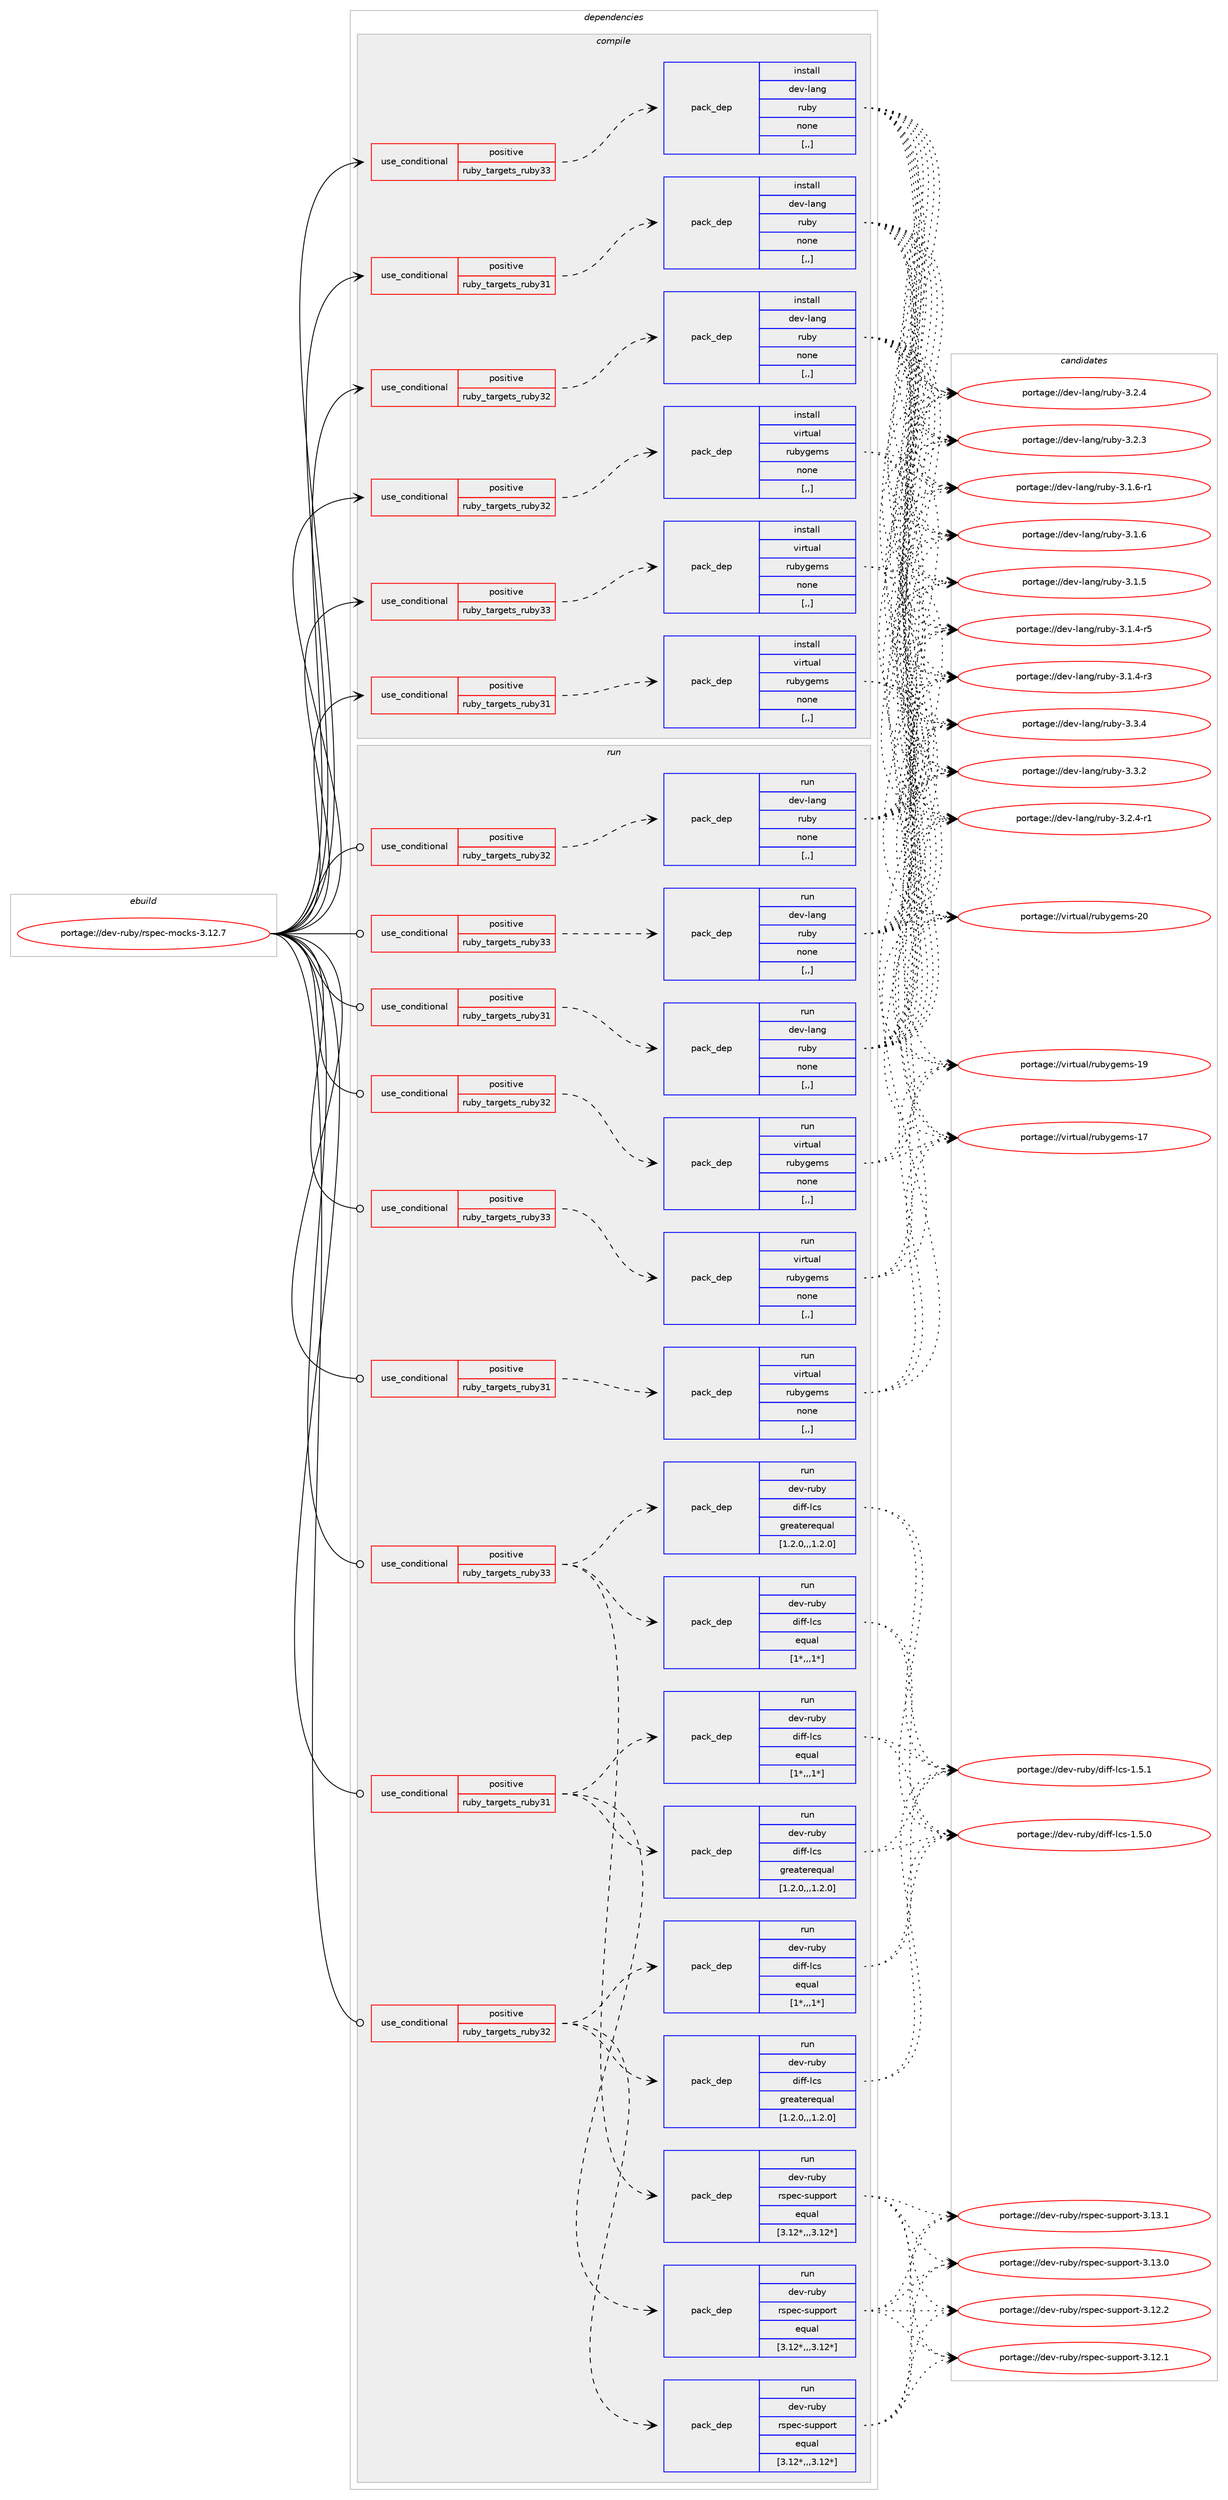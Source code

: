digraph prolog {

# *************
# Graph options
# *************

newrank=true;
concentrate=true;
compound=true;
graph [rankdir=LR,fontname=Helvetica,fontsize=10,ranksep=1.5];#, ranksep=2.5, nodesep=0.2];
edge  [arrowhead=vee];
node  [fontname=Helvetica,fontsize=10];

# **********
# The ebuild
# **********

subgraph cluster_leftcol {
color=gray;
rank=same;
label=<<i>ebuild</i>>;
id [label="portage://dev-ruby/rspec-mocks-3.12.7", color=red, width=4, href="../dev-ruby/rspec-mocks-3.12.7.svg"];
}

# ****************
# The dependencies
# ****************

subgraph cluster_midcol {
color=gray;
label=<<i>dependencies</i>>;
subgraph cluster_compile {
fillcolor="#eeeeee";
style=filled;
label=<<i>compile</i>>;
subgraph cond54796 {
dependency199103 [label=<<TABLE BORDER="0" CELLBORDER="1" CELLSPACING="0" CELLPADDING="4"><TR><TD ROWSPAN="3" CELLPADDING="10">use_conditional</TD></TR><TR><TD>positive</TD></TR><TR><TD>ruby_targets_ruby31</TD></TR></TABLE>>, shape=none, color=red];
subgraph pack142951 {
dependency199104 [label=<<TABLE BORDER="0" CELLBORDER="1" CELLSPACING="0" CELLPADDING="4" WIDTH="220"><TR><TD ROWSPAN="6" CELLPADDING="30">pack_dep</TD></TR><TR><TD WIDTH="110">install</TD></TR><TR><TD>dev-lang</TD></TR><TR><TD>ruby</TD></TR><TR><TD>none</TD></TR><TR><TD>[,,]</TD></TR></TABLE>>, shape=none, color=blue];
}
dependency199103:e -> dependency199104:w [weight=20,style="dashed",arrowhead="vee"];
}
id:e -> dependency199103:w [weight=20,style="solid",arrowhead="vee"];
subgraph cond54797 {
dependency199105 [label=<<TABLE BORDER="0" CELLBORDER="1" CELLSPACING="0" CELLPADDING="4"><TR><TD ROWSPAN="3" CELLPADDING="10">use_conditional</TD></TR><TR><TD>positive</TD></TR><TR><TD>ruby_targets_ruby31</TD></TR></TABLE>>, shape=none, color=red];
subgraph pack142952 {
dependency199106 [label=<<TABLE BORDER="0" CELLBORDER="1" CELLSPACING="0" CELLPADDING="4" WIDTH="220"><TR><TD ROWSPAN="6" CELLPADDING="30">pack_dep</TD></TR><TR><TD WIDTH="110">install</TD></TR><TR><TD>virtual</TD></TR><TR><TD>rubygems</TD></TR><TR><TD>none</TD></TR><TR><TD>[,,]</TD></TR></TABLE>>, shape=none, color=blue];
}
dependency199105:e -> dependency199106:w [weight=20,style="dashed",arrowhead="vee"];
}
id:e -> dependency199105:w [weight=20,style="solid",arrowhead="vee"];
subgraph cond54798 {
dependency199107 [label=<<TABLE BORDER="0" CELLBORDER="1" CELLSPACING="0" CELLPADDING="4"><TR><TD ROWSPAN="3" CELLPADDING="10">use_conditional</TD></TR><TR><TD>positive</TD></TR><TR><TD>ruby_targets_ruby32</TD></TR></TABLE>>, shape=none, color=red];
subgraph pack142953 {
dependency199108 [label=<<TABLE BORDER="0" CELLBORDER="1" CELLSPACING="0" CELLPADDING="4" WIDTH="220"><TR><TD ROWSPAN="6" CELLPADDING="30">pack_dep</TD></TR><TR><TD WIDTH="110">install</TD></TR><TR><TD>dev-lang</TD></TR><TR><TD>ruby</TD></TR><TR><TD>none</TD></TR><TR><TD>[,,]</TD></TR></TABLE>>, shape=none, color=blue];
}
dependency199107:e -> dependency199108:w [weight=20,style="dashed",arrowhead="vee"];
}
id:e -> dependency199107:w [weight=20,style="solid",arrowhead="vee"];
subgraph cond54799 {
dependency199109 [label=<<TABLE BORDER="0" CELLBORDER="1" CELLSPACING="0" CELLPADDING="4"><TR><TD ROWSPAN="3" CELLPADDING="10">use_conditional</TD></TR><TR><TD>positive</TD></TR><TR><TD>ruby_targets_ruby32</TD></TR></TABLE>>, shape=none, color=red];
subgraph pack142954 {
dependency199110 [label=<<TABLE BORDER="0" CELLBORDER="1" CELLSPACING="0" CELLPADDING="4" WIDTH="220"><TR><TD ROWSPAN="6" CELLPADDING="30">pack_dep</TD></TR><TR><TD WIDTH="110">install</TD></TR><TR><TD>virtual</TD></TR><TR><TD>rubygems</TD></TR><TR><TD>none</TD></TR><TR><TD>[,,]</TD></TR></TABLE>>, shape=none, color=blue];
}
dependency199109:e -> dependency199110:w [weight=20,style="dashed",arrowhead="vee"];
}
id:e -> dependency199109:w [weight=20,style="solid",arrowhead="vee"];
subgraph cond54800 {
dependency199111 [label=<<TABLE BORDER="0" CELLBORDER="1" CELLSPACING="0" CELLPADDING="4"><TR><TD ROWSPAN="3" CELLPADDING="10">use_conditional</TD></TR><TR><TD>positive</TD></TR><TR><TD>ruby_targets_ruby33</TD></TR></TABLE>>, shape=none, color=red];
subgraph pack142955 {
dependency199112 [label=<<TABLE BORDER="0" CELLBORDER="1" CELLSPACING="0" CELLPADDING="4" WIDTH="220"><TR><TD ROWSPAN="6" CELLPADDING="30">pack_dep</TD></TR><TR><TD WIDTH="110">install</TD></TR><TR><TD>dev-lang</TD></TR><TR><TD>ruby</TD></TR><TR><TD>none</TD></TR><TR><TD>[,,]</TD></TR></TABLE>>, shape=none, color=blue];
}
dependency199111:e -> dependency199112:w [weight=20,style="dashed",arrowhead="vee"];
}
id:e -> dependency199111:w [weight=20,style="solid",arrowhead="vee"];
subgraph cond54801 {
dependency199113 [label=<<TABLE BORDER="0" CELLBORDER="1" CELLSPACING="0" CELLPADDING="4"><TR><TD ROWSPAN="3" CELLPADDING="10">use_conditional</TD></TR><TR><TD>positive</TD></TR><TR><TD>ruby_targets_ruby33</TD></TR></TABLE>>, shape=none, color=red];
subgraph pack142956 {
dependency199114 [label=<<TABLE BORDER="0" CELLBORDER="1" CELLSPACING="0" CELLPADDING="4" WIDTH="220"><TR><TD ROWSPAN="6" CELLPADDING="30">pack_dep</TD></TR><TR><TD WIDTH="110">install</TD></TR><TR><TD>virtual</TD></TR><TR><TD>rubygems</TD></TR><TR><TD>none</TD></TR><TR><TD>[,,]</TD></TR></TABLE>>, shape=none, color=blue];
}
dependency199113:e -> dependency199114:w [weight=20,style="dashed",arrowhead="vee"];
}
id:e -> dependency199113:w [weight=20,style="solid",arrowhead="vee"];
}
subgraph cluster_compileandrun {
fillcolor="#eeeeee";
style=filled;
label=<<i>compile and run</i>>;
}
subgraph cluster_run {
fillcolor="#eeeeee";
style=filled;
label=<<i>run</i>>;
subgraph cond54802 {
dependency199115 [label=<<TABLE BORDER="0" CELLBORDER="1" CELLSPACING="0" CELLPADDING="4"><TR><TD ROWSPAN="3" CELLPADDING="10">use_conditional</TD></TR><TR><TD>positive</TD></TR><TR><TD>ruby_targets_ruby31</TD></TR></TABLE>>, shape=none, color=red];
subgraph pack142957 {
dependency199116 [label=<<TABLE BORDER="0" CELLBORDER="1" CELLSPACING="0" CELLPADDING="4" WIDTH="220"><TR><TD ROWSPAN="6" CELLPADDING="30">pack_dep</TD></TR><TR><TD WIDTH="110">run</TD></TR><TR><TD>dev-lang</TD></TR><TR><TD>ruby</TD></TR><TR><TD>none</TD></TR><TR><TD>[,,]</TD></TR></TABLE>>, shape=none, color=blue];
}
dependency199115:e -> dependency199116:w [weight=20,style="dashed",arrowhead="vee"];
}
id:e -> dependency199115:w [weight=20,style="solid",arrowhead="odot"];
subgraph cond54803 {
dependency199117 [label=<<TABLE BORDER="0" CELLBORDER="1" CELLSPACING="0" CELLPADDING="4"><TR><TD ROWSPAN="3" CELLPADDING="10">use_conditional</TD></TR><TR><TD>positive</TD></TR><TR><TD>ruby_targets_ruby31</TD></TR></TABLE>>, shape=none, color=red];
subgraph pack142958 {
dependency199118 [label=<<TABLE BORDER="0" CELLBORDER="1" CELLSPACING="0" CELLPADDING="4" WIDTH="220"><TR><TD ROWSPAN="6" CELLPADDING="30">pack_dep</TD></TR><TR><TD WIDTH="110">run</TD></TR><TR><TD>dev-ruby</TD></TR><TR><TD>rspec-support</TD></TR><TR><TD>equal</TD></TR><TR><TD>[3.12*,,,3.12*]</TD></TR></TABLE>>, shape=none, color=blue];
}
dependency199117:e -> dependency199118:w [weight=20,style="dashed",arrowhead="vee"];
subgraph pack142959 {
dependency199119 [label=<<TABLE BORDER="0" CELLBORDER="1" CELLSPACING="0" CELLPADDING="4" WIDTH="220"><TR><TD ROWSPAN="6" CELLPADDING="30">pack_dep</TD></TR><TR><TD WIDTH="110">run</TD></TR><TR><TD>dev-ruby</TD></TR><TR><TD>diff-lcs</TD></TR><TR><TD>greaterequal</TD></TR><TR><TD>[1.2.0,,,1.2.0]</TD></TR></TABLE>>, shape=none, color=blue];
}
dependency199117:e -> dependency199119:w [weight=20,style="dashed",arrowhead="vee"];
subgraph pack142960 {
dependency199120 [label=<<TABLE BORDER="0" CELLBORDER="1" CELLSPACING="0" CELLPADDING="4" WIDTH="220"><TR><TD ROWSPAN="6" CELLPADDING="30">pack_dep</TD></TR><TR><TD WIDTH="110">run</TD></TR><TR><TD>dev-ruby</TD></TR><TR><TD>diff-lcs</TD></TR><TR><TD>equal</TD></TR><TR><TD>[1*,,,1*]</TD></TR></TABLE>>, shape=none, color=blue];
}
dependency199117:e -> dependency199120:w [weight=20,style="dashed",arrowhead="vee"];
}
id:e -> dependency199117:w [weight=20,style="solid",arrowhead="odot"];
subgraph cond54804 {
dependency199121 [label=<<TABLE BORDER="0" CELLBORDER="1" CELLSPACING="0" CELLPADDING="4"><TR><TD ROWSPAN="3" CELLPADDING="10">use_conditional</TD></TR><TR><TD>positive</TD></TR><TR><TD>ruby_targets_ruby31</TD></TR></TABLE>>, shape=none, color=red];
subgraph pack142961 {
dependency199122 [label=<<TABLE BORDER="0" CELLBORDER="1" CELLSPACING="0" CELLPADDING="4" WIDTH="220"><TR><TD ROWSPAN="6" CELLPADDING="30">pack_dep</TD></TR><TR><TD WIDTH="110">run</TD></TR><TR><TD>virtual</TD></TR><TR><TD>rubygems</TD></TR><TR><TD>none</TD></TR><TR><TD>[,,]</TD></TR></TABLE>>, shape=none, color=blue];
}
dependency199121:e -> dependency199122:w [weight=20,style="dashed",arrowhead="vee"];
}
id:e -> dependency199121:w [weight=20,style="solid",arrowhead="odot"];
subgraph cond54805 {
dependency199123 [label=<<TABLE BORDER="0" CELLBORDER="1" CELLSPACING="0" CELLPADDING="4"><TR><TD ROWSPAN="3" CELLPADDING="10">use_conditional</TD></TR><TR><TD>positive</TD></TR><TR><TD>ruby_targets_ruby32</TD></TR></TABLE>>, shape=none, color=red];
subgraph pack142962 {
dependency199124 [label=<<TABLE BORDER="0" CELLBORDER="1" CELLSPACING="0" CELLPADDING="4" WIDTH="220"><TR><TD ROWSPAN="6" CELLPADDING="30">pack_dep</TD></TR><TR><TD WIDTH="110">run</TD></TR><TR><TD>dev-lang</TD></TR><TR><TD>ruby</TD></TR><TR><TD>none</TD></TR><TR><TD>[,,]</TD></TR></TABLE>>, shape=none, color=blue];
}
dependency199123:e -> dependency199124:w [weight=20,style="dashed",arrowhead="vee"];
}
id:e -> dependency199123:w [weight=20,style="solid",arrowhead="odot"];
subgraph cond54806 {
dependency199125 [label=<<TABLE BORDER="0" CELLBORDER="1" CELLSPACING="0" CELLPADDING="4"><TR><TD ROWSPAN="3" CELLPADDING="10">use_conditional</TD></TR><TR><TD>positive</TD></TR><TR><TD>ruby_targets_ruby32</TD></TR></TABLE>>, shape=none, color=red];
subgraph pack142963 {
dependency199126 [label=<<TABLE BORDER="0" CELLBORDER="1" CELLSPACING="0" CELLPADDING="4" WIDTH="220"><TR><TD ROWSPAN="6" CELLPADDING="30">pack_dep</TD></TR><TR><TD WIDTH="110">run</TD></TR><TR><TD>dev-ruby</TD></TR><TR><TD>rspec-support</TD></TR><TR><TD>equal</TD></TR><TR><TD>[3.12*,,,3.12*]</TD></TR></TABLE>>, shape=none, color=blue];
}
dependency199125:e -> dependency199126:w [weight=20,style="dashed",arrowhead="vee"];
subgraph pack142964 {
dependency199127 [label=<<TABLE BORDER="0" CELLBORDER="1" CELLSPACING="0" CELLPADDING="4" WIDTH="220"><TR><TD ROWSPAN="6" CELLPADDING="30">pack_dep</TD></TR><TR><TD WIDTH="110">run</TD></TR><TR><TD>dev-ruby</TD></TR><TR><TD>diff-lcs</TD></TR><TR><TD>greaterequal</TD></TR><TR><TD>[1.2.0,,,1.2.0]</TD></TR></TABLE>>, shape=none, color=blue];
}
dependency199125:e -> dependency199127:w [weight=20,style="dashed",arrowhead="vee"];
subgraph pack142965 {
dependency199128 [label=<<TABLE BORDER="0" CELLBORDER="1" CELLSPACING="0" CELLPADDING="4" WIDTH="220"><TR><TD ROWSPAN="6" CELLPADDING="30">pack_dep</TD></TR><TR><TD WIDTH="110">run</TD></TR><TR><TD>dev-ruby</TD></TR><TR><TD>diff-lcs</TD></TR><TR><TD>equal</TD></TR><TR><TD>[1*,,,1*]</TD></TR></TABLE>>, shape=none, color=blue];
}
dependency199125:e -> dependency199128:w [weight=20,style="dashed",arrowhead="vee"];
}
id:e -> dependency199125:w [weight=20,style="solid",arrowhead="odot"];
subgraph cond54807 {
dependency199129 [label=<<TABLE BORDER="0" CELLBORDER="1" CELLSPACING="0" CELLPADDING="4"><TR><TD ROWSPAN="3" CELLPADDING="10">use_conditional</TD></TR><TR><TD>positive</TD></TR><TR><TD>ruby_targets_ruby32</TD></TR></TABLE>>, shape=none, color=red];
subgraph pack142966 {
dependency199130 [label=<<TABLE BORDER="0" CELLBORDER="1" CELLSPACING="0" CELLPADDING="4" WIDTH="220"><TR><TD ROWSPAN="6" CELLPADDING="30">pack_dep</TD></TR><TR><TD WIDTH="110">run</TD></TR><TR><TD>virtual</TD></TR><TR><TD>rubygems</TD></TR><TR><TD>none</TD></TR><TR><TD>[,,]</TD></TR></TABLE>>, shape=none, color=blue];
}
dependency199129:e -> dependency199130:w [weight=20,style="dashed",arrowhead="vee"];
}
id:e -> dependency199129:w [weight=20,style="solid",arrowhead="odot"];
subgraph cond54808 {
dependency199131 [label=<<TABLE BORDER="0" CELLBORDER="1" CELLSPACING="0" CELLPADDING="4"><TR><TD ROWSPAN="3" CELLPADDING="10">use_conditional</TD></TR><TR><TD>positive</TD></TR><TR><TD>ruby_targets_ruby33</TD></TR></TABLE>>, shape=none, color=red];
subgraph pack142967 {
dependency199132 [label=<<TABLE BORDER="0" CELLBORDER="1" CELLSPACING="0" CELLPADDING="4" WIDTH="220"><TR><TD ROWSPAN="6" CELLPADDING="30">pack_dep</TD></TR><TR><TD WIDTH="110">run</TD></TR><TR><TD>dev-lang</TD></TR><TR><TD>ruby</TD></TR><TR><TD>none</TD></TR><TR><TD>[,,]</TD></TR></TABLE>>, shape=none, color=blue];
}
dependency199131:e -> dependency199132:w [weight=20,style="dashed",arrowhead="vee"];
}
id:e -> dependency199131:w [weight=20,style="solid",arrowhead="odot"];
subgraph cond54809 {
dependency199133 [label=<<TABLE BORDER="0" CELLBORDER="1" CELLSPACING="0" CELLPADDING="4"><TR><TD ROWSPAN="3" CELLPADDING="10">use_conditional</TD></TR><TR><TD>positive</TD></TR><TR><TD>ruby_targets_ruby33</TD></TR></TABLE>>, shape=none, color=red];
subgraph pack142968 {
dependency199134 [label=<<TABLE BORDER="0" CELLBORDER="1" CELLSPACING="0" CELLPADDING="4" WIDTH="220"><TR><TD ROWSPAN="6" CELLPADDING="30">pack_dep</TD></TR><TR><TD WIDTH="110">run</TD></TR><TR><TD>dev-ruby</TD></TR><TR><TD>rspec-support</TD></TR><TR><TD>equal</TD></TR><TR><TD>[3.12*,,,3.12*]</TD></TR></TABLE>>, shape=none, color=blue];
}
dependency199133:e -> dependency199134:w [weight=20,style="dashed",arrowhead="vee"];
subgraph pack142969 {
dependency199135 [label=<<TABLE BORDER="0" CELLBORDER="1" CELLSPACING="0" CELLPADDING="4" WIDTH="220"><TR><TD ROWSPAN="6" CELLPADDING="30">pack_dep</TD></TR><TR><TD WIDTH="110">run</TD></TR><TR><TD>dev-ruby</TD></TR><TR><TD>diff-lcs</TD></TR><TR><TD>greaterequal</TD></TR><TR><TD>[1.2.0,,,1.2.0]</TD></TR></TABLE>>, shape=none, color=blue];
}
dependency199133:e -> dependency199135:w [weight=20,style="dashed",arrowhead="vee"];
subgraph pack142970 {
dependency199136 [label=<<TABLE BORDER="0" CELLBORDER="1" CELLSPACING="0" CELLPADDING="4" WIDTH="220"><TR><TD ROWSPAN="6" CELLPADDING="30">pack_dep</TD></TR><TR><TD WIDTH="110">run</TD></TR><TR><TD>dev-ruby</TD></TR><TR><TD>diff-lcs</TD></TR><TR><TD>equal</TD></TR><TR><TD>[1*,,,1*]</TD></TR></TABLE>>, shape=none, color=blue];
}
dependency199133:e -> dependency199136:w [weight=20,style="dashed",arrowhead="vee"];
}
id:e -> dependency199133:w [weight=20,style="solid",arrowhead="odot"];
subgraph cond54810 {
dependency199137 [label=<<TABLE BORDER="0" CELLBORDER="1" CELLSPACING="0" CELLPADDING="4"><TR><TD ROWSPAN="3" CELLPADDING="10">use_conditional</TD></TR><TR><TD>positive</TD></TR><TR><TD>ruby_targets_ruby33</TD></TR></TABLE>>, shape=none, color=red];
subgraph pack142971 {
dependency199138 [label=<<TABLE BORDER="0" CELLBORDER="1" CELLSPACING="0" CELLPADDING="4" WIDTH="220"><TR><TD ROWSPAN="6" CELLPADDING="30">pack_dep</TD></TR><TR><TD WIDTH="110">run</TD></TR><TR><TD>virtual</TD></TR><TR><TD>rubygems</TD></TR><TR><TD>none</TD></TR><TR><TD>[,,]</TD></TR></TABLE>>, shape=none, color=blue];
}
dependency199137:e -> dependency199138:w [weight=20,style="dashed",arrowhead="vee"];
}
id:e -> dependency199137:w [weight=20,style="solid",arrowhead="odot"];
}
}

# **************
# The candidates
# **************

subgraph cluster_choices {
rank=same;
color=gray;
label=<<i>candidates</i>>;

subgraph choice142951 {
color=black;
nodesep=1;
choice10010111845108971101034711411798121455146514652 [label="portage://dev-lang/ruby-3.3.4", color=red, width=4,href="../dev-lang/ruby-3.3.4.svg"];
choice10010111845108971101034711411798121455146514650 [label="portage://dev-lang/ruby-3.3.2", color=red, width=4,href="../dev-lang/ruby-3.3.2.svg"];
choice100101118451089711010347114117981214551465046524511449 [label="portage://dev-lang/ruby-3.2.4-r1", color=red, width=4,href="../dev-lang/ruby-3.2.4-r1.svg"];
choice10010111845108971101034711411798121455146504652 [label="portage://dev-lang/ruby-3.2.4", color=red, width=4,href="../dev-lang/ruby-3.2.4.svg"];
choice10010111845108971101034711411798121455146504651 [label="portage://dev-lang/ruby-3.2.3", color=red, width=4,href="../dev-lang/ruby-3.2.3.svg"];
choice100101118451089711010347114117981214551464946544511449 [label="portage://dev-lang/ruby-3.1.6-r1", color=red, width=4,href="../dev-lang/ruby-3.1.6-r1.svg"];
choice10010111845108971101034711411798121455146494654 [label="portage://dev-lang/ruby-3.1.6", color=red, width=4,href="../dev-lang/ruby-3.1.6.svg"];
choice10010111845108971101034711411798121455146494653 [label="portage://dev-lang/ruby-3.1.5", color=red, width=4,href="../dev-lang/ruby-3.1.5.svg"];
choice100101118451089711010347114117981214551464946524511453 [label="portage://dev-lang/ruby-3.1.4-r5", color=red, width=4,href="../dev-lang/ruby-3.1.4-r5.svg"];
choice100101118451089711010347114117981214551464946524511451 [label="portage://dev-lang/ruby-3.1.4-r3", color=red, width=4,href="../dev-lang/ruby-3.1.4-r3.svg"];
dependency199104:e -> choice10010111845108971101034711411798121455146514652:w [style=dotted,weight="100"];
dependency199104:e -> choice10010111845108971101034711411798121455146514650:w [style=dotted,weight="100"];
dependency199104:e -> choice100101118451089711010347114117981214551465046524511449:w [style=dotted,weight="100"];
dependency199104:e -> choice10010111845108971101034711411798121455146504652:w [style=dotted,weight="100"];
dependency199104:e -> choice10010111845108971101034711411798121455146504651:w [style=dotted,weight="100"];
dependency199104:e -> choice100101118451089711010347114117981214551464946544511449:w [style=dotted,weight="100"];
dependency199104:e -> choice10010111845108971101034711411798121455146494654:w [style=dotted,weight="100"];
dependency199104:e -> choice10010111845108971101034711411798121455146494653:w [style=dotted,weight="100"];
dependency199104:e -> choice100101118451089711010347114117981214551464946524511453:w [style=dotted,weight="100"];
dependency199104:e -> choice100101118451089711010347114117981214551464946524511451:w [style=dotted,weight="100"];
}
subgraph choice142952 {
color=black;
nodesep=1;
choice118105114116117971084711411798121103101109115455048 [label="portage://virtual/rubygems-20", color=red, width=4,href="../virtual/rubygems-20.svg"];
choice118105114116117971084711411798121103101109115454957 [label="portage://virtual/rubygems-19", color=red, width=4,href="../virtual/rubygems-19.svg"];
choice118105114116117971084711411798121103101109115454955 [label="portage://virtual/rubygems-17", color=red, width=4,href="../virtual/rubygems-17.svg"];
dependency199106:e -> choice118105114116117971084711411798121103101109115455048:w [style=dotted,weight="100"];
dependency199106:e -> choice118105114116117971084711411798121103101109115454957:w [style=dotted,weight="100"];
dependency199106:e -> choice118105114116117971084711411798121103101109115454955:w [style=dotted,weight="100"];
}
subgraph choice142953 {
color=black;
nodesep=1;
choice10010111845108971101034711411798121455146514652 [label="portage://dev-lang/ruby-3.3.4", color=red, width=4,href="../dev-lang/ruby-3.3.4.svg"];
choice10010111845108971101034711411798121455146514650 [label="portage://dev-lang/ruby-3.3.2", color=red, width=4,href="../dev-lang/ruby-3.3.2.svg"];
choice100101118451089711010347114117981214551465046524511449 [label="portage://dev-lang/ruby-3.2.4-r1", color=red, width=4,href="../dev-lang/ruby-3.2.4-r1.svg"];
choice10010111845108971101034711411798121455146504652 [label="portage://dev-lang/ruby-3.2.4", color=red, width=4,href="../dev-lang/ruby-3.2.4.svg"];
choice10010111845108971101034711411798121455146504651 [label="portage://dev-lang/ruby-3.2.3", color=red, width=4,href="../dev-lang/ruby-3.2.3.svg"];
choice100101118451089711010347114117981214551464946544511449 [label="portage://dev-lang/ruby-3.1.6-r1", color=red, width=4,href="../dev-lang/ruby-3.1.6-r1.svg"];
choice10010111845108971101034711411798121455146494654 [label="portage://dev-lang/ruby-3.1.6", color=red, width=4,href="../dev-lang/ruby-3.1.6.svg"];
choice10010111845108971101034711411798121455146494653 [label="portage://dev-lang/ruby-3.1.5", color=red, width=4,href="../dev-lang/ruby-3.1.5.svg"];
choice100101118451089711010347114117981214551464946524511453 [label="portage://dev-lang/ruby-3.1.4-r5", color=red, width=4,href="../dev-lang/ruby-3.1.4-r5.svg"];
choice100101118451089711010347114117981214551464946524511451 [label="portage://dev-lang/ruby-3.1.4-r3", color=red, width=4,href="../dev-lang/ruby-3.1.4-r3.svg"];
dependency199108:e -> choice10010111845108971101034711411798121455146514652:w [style=dotted,weight="100"];
dependency199108:e -> choice10010111845108971101034711411798121455146514650:w [style=dotted,weight="100"];
dependency199108:e -> choice100101118451089711010347114117981214551465046524511449:w [style=dotted,weight="100"];
dependency199108:e -> choice10010111845108971101034711411798121455146504652:w [style=dotted,weight="100"];
dependency199108:e -> choice10010111845108971101034711411798121455146504651:w [style=dotted,weight="100"];
dependency199108:e -> choice100101118451089711010347114117981214551464946544511449:w [style=dotted,weight="100"];
dependency199108:e -> choice10010111845108971101034711411798121455146494654:w [style=dotted,weight="100"];
dependency199108:e -> choice10010111845108971101034711411798121455146494653:w [style=dotted,weight="100"];
dependency199108:e -> choice100101118451089711010347114117981214551464946524511453:w [style=dotted,weight="100"];
dependency199108:e -> choice100101118451089711010347114117981214551464946524511451:w [style=dotted,weight="100"];
}
subgraph choice142954 {
color=black;
nodesep=1;
choice118105114116117971084711411798121103101109115455048 [label="portage://virtual/rubygems-20", color=red, width=4,href="../virtual/rubygems-20.svg"];
choice118105114116117971084711411798121103101109115454957 [label="portage://virtual/rubygems-19", color=red, width=4,href="../virtual/rubygems-19.svg"];
choice118105114116117971084711411798121103101109115454955 [label="portage://virtual/rubygems-17", color=red, width=4,href="../virtual/rubygems-17.svg"];
dependency199110:e -> choice118105114116117971084711411798121103101109115455048:w [style=dotted,weight="100"];
dependency199110:e -> choice118105114116117971084711411798121103101109115454957:w [style=dotted,weight="100"];
dependency199110:e -> choice118105114116117971084711411798121103101109115454955:w [style=dotted,weight="100"];
}
subgraph choice142955 {
color=black;
nodesep=1;
choice10010111845108971101034711411798121455146514652 [label="portage://dev-lang/ruby-3.3.4", color=red, width=4,href="../dev-lang/ruby-3.3.4.svg"];
choice10010111845108971101034711411798121455146514650 [label="portage://dev-lang/ruby-3.3.2", color=red, width=4,href="../dev-lang/ruby-3.3.2.svg"];
choice100101118451089711010347114117981214551465046524511449 [label="portage://dev-lang/ruby-3.2.4-r1", color=red, width=4,href="../dev-lang/ruby-3.2.4-r1.svg"];
choice10010111845108971101034711411798121455146504652 [label="portage://dev-lang/ruby-3.2.4", color=red, width=4,href="../dev-lang/ruby-3.2.4.svg"];
choice10010111845108971101034711411798121455146504651 [label="portage://dev-lang/ruby-3.2.3", color=red, width=4,href="../dev-lang/ruby-3.2.3.svg"];
choice100101118451089711010347114117981214551464946544511449 [label="portage://dev-lang/ruby-3.1.6-r1", color=red, width=4,href="../dev-lang/ruby-3.1.6-r1.svg"];
choice10010111845108971101034711411798121455146494654 [label="portage://dev-lang/ruby-3.1.6", color=red, width=4,href="../dev-lang/ruby-3.1.6.svg"];
choice10010111845108971101034711411798121455146494653 [label="portage://dev-lang/ruby-3.1.5", color=red, width=4,href="../dev-lang/ruby-3.1.5.svg"];
choice100101118451089711010347114117981214551464946524511453 [label="portage://dev-lang/ruby-3.1.4-r5", color=red, width=4,href="../dev-lang/ruby-3.1.4-r5.svg"];
choice100101118451089711010347114117981214551464946524511451 [label="portage://dev-lang/ruby-3.1.4-r3", color=red, width=4,href="../dev-lang/ruby-3.1.4-r3.svg"];
dependency199112:e -> choice10010111845108971101034711411798121455146514652:w [style=dotted,weight="100"];
dependency199112:e -> choice10010111845108971101034711411798121455146514650:w [style=dotted,weight="100"];
dependency199112:e -> choice100101118451089711010347114117981214551465046524511449:w [style=dotted,weight="100"];
dependency199112:e -> choice10010111845108971101034711411798121455146504652:w [style=dotted,weight="100"];
dependency199112:e -> choice10010111845108971101034711411798121455146504651:w [style=dotted,weight="100"];
dependency199112:e -> choice100101118451089711010347114117981214551464946544511449:w [style=dotted,weight="100"];
dependency199112:e -> choice10010111845108971101034711411798121455146494654:w [style=dotted,weight="100"];
dependency199112:e -> choice10010111845108971101034711411798121455146494653:w [style=dotted,weight="100"];
dependency199112:e -> choice100101118451089711010347114117981214551464946524511453:w [style=dotted,weight="100"];
dependency199112:e -> choice100101118451089711010347114117981214551464946524511451:w [style=dotted,weight="100"];
}
subgraph choice142956 {
color=black;
nodesep=1;
choice118105114116117971084711411798121103101109115455048 [label="portage://virtual/rubygems-20", color=red, width=4,href="../virtual/rubygems-20.svg"];
choice118105114116117971084711411798121103101109115454957 [label="portage://virtual/rubygems-19", color=red, width=4,href="../virtual/rubygems-19.svg"];
choice118105114116117971084711411798121103101109115454955 [label="portage://virtual/rubygems-17", color=red, width=4,href="../virtual/rubygems-17.svg"];
dependency199114:e -> choice118105114116117971084711411798121103101109115455048:w [style=dotted,weight="100"];
dependency199114:e -> choice118105114116117971084711411798121103101109115454957:w [style=dotted,weight="100"];
dependency199114:e -> choice118105114116117971084711411798121103101109115454955:w [style=dotted,weight="100"];
}
subgraph choice142957 {
color=black;
nodesep=1;
choice10010111845108971101034711411798121455146514652 [label="portage://dev-lang/ruby-3.3.4", color=red, width=4,href="../dev-lang/ruby-3.3.4.svg"];
choice10010111845108971101034711411798121455146514650 [label="portage://dev-lang/ruby-3.3.2", color=red, width=4,href="../dev-lang/ruby-3.3.2.svg"];
choice100101118451089711010347114117981214551465046524511449 [label="portage://dev-lang/ruby-3.2.4-r1", color=red, width=4,href="../dev-lang/ruby-3.2.4-r1.svg"];
choice10010111845108971101034711411798121455146504652 [label="portage://dev-lang/ruby-3.2.4", color=red, width=4,href="../dev-lang/ruby-3.2.4.svg"];
choice10010111845108971101034711411798121455146504651 [label="portage://dev-lang/ruby-3.2.3", color=red, width=4,href="../dev-lang/ruby-3.2.3.svg"];
choice100101118451089711010347114117981214551464946544511449 [label="portage://dev-lang/ruby-3.1.6-r1", color=red, width=4,href="../dev-lang/ruby-3.1.6-r1.svg"];
choice10010111845108971101034711411798121455146494654 [label="portage://dev-lang/ruby-3.1.6", color=red, width=4,href="../dev-lang/ruby-3.1.6.svg"];
choice10010111845108971101034711411798121455146494653 [label="portage://dev-lang/ruby-3.1.5", color=red, width=4,href="../dev-lang/ruby-3.1.5.svg"];
choice100101118451089711010347114117981214551464946524511453 [label="portage://dev-lang/ruby-3.1.4-r5", color=red, width=4,href="../dev-lang/ruby-3.1.4-r5.svg"];
choice100101118451089711010347114117981214551464946524511451 [label="portage://dev-lang/ruby-3.1.4-r3", color=red, width=4,href="../dev-lang/ruby-3.1.4-r3.svg"];
dependency199116:e -> choice10010111845108971101034711411798121455146514652:w [style=dotted,weight="100"];
dependency199116:e -> choice10010111845108971101034711411798121455146514650:w [style=dotted,weight="100"];
dependency199116:e -> choice100101118451089711010347114117981214551465046524511449:w [style=dotted,weight="100"];
dependency199116:e -> choice10010111845108971101034711411798121455146504652:w [style=dotted,weight="100"];
dependency199116:e -> choice10010111845108971101034711411798121455146504651:w [style=dotted,weight="100"];
dependency199116:e -> choice100101118451089711010347114117981214551464946544511449:w [style=dotted,weight="100"];
dependency199116:e -> choice10010111845108971101034711411798121455146494654:w [style=dotted,weight="100"];
dependency199116:e -> choice10010111845108971101034711411798121455146494653:w [style=dotted,weight="100"];
dependency199116:e -> choice100101118451089711010347114117981214551464946524511453:w [style=dotted,weight="100"];
dependency199116:e -> choice100101118451089711010347114117981214551464946524511451:w [style=dotted,weight="100"];
}
subgraph choice142958 {
color=black;
nodesep=1;
choice100101118451141179812147114115112101994511511711211211111411645514649514649 [label="portage://dev-ruby/rspec-support-3.13.1", color=red, width=4,href="../dev-ruby/rspec-support-3.13.1.svg"];
choice100101118451141179812147114115112101994511511711211211111411645514649514648 [label="portage://dev-ruby/rspec-support-3.13.0", color=red, width=4,href="../dev-ruby/rspec-support-3.13.0.svg"];
choice100101118451141179812147114115112101994511511711211211111411645514649504650 [label="portage://dev-ruby/rspec-support-3.12.2", color=red, width=4,href="../dev-ruby/rspec-support-3.12.2.svg"];
choice100101118451141179812147114115112101994511511711211211111411645514649504649 [label="portage://dev-ruby/rspec-support-3.12.1", color=red, width=4,href="../dev-ruby/rspec-support-3.12.1.svg"];
dependency199118:e -> choice100101118451141179812147114115112101994511511711211211111411645514649514649:w [style=dotted,weight="100"];
dependency199118:e -> choice100101118451141179812147114115112101994511511711211211111411645514649514648:w [style=dotted,weight="100"];
dependency199118:e -> choice100101118451141179812147114115112101994511511711211211111411645514649504650:w [style=dotted,weight="100"];
dependency199118:e -> choice100101118451141179812147114115112101994511511711211211111411645514649504649:w [style=dotted,weight="100"];
}
subgraph choice142959 {
color=black;
nodesep=1;
choice1001011184511411798121471001051021024510899115454946534649 [label="portage://dev-ruby/diff-lcs-1.5.1", color=red, width=4,href="../dev-ruby/diff-lcs-1.5.1.svg"];
choice1001011184511411798121471001051021024510899115454946534648 [label="portage://dev-ruby/diff-lcs-1.5.0", color=red, width=4,href="../dev-ruby/diff-lcs-1.5.0.svg"];
dependency199119:e -> choice1001011184511411798121471001051021024510899115454946534649:w [style=dotted,weight="100"];
dependency199119:e -> choice1001011184511411798121471001051021024510899115454946534648:w [style=dotted,weight="100"];
}
subgraph choice142960 {
color=black;
nodesep=1;
choice1001011184511411798121471001051021024510899115454946534649 [label="portage://dev-ruby/diff-lcs-1.5.1", color=red, width=4,href="../dev-ruby/diff-lcs-1.5.1.svg"];
choice1001011184511411798121471001051021024510899115454946534648 [label="portage://dev-ruby/diff-lcs-1.5.0", color=red, width=4,href="../dev-ruby/diff-lcs-1.5.0.svg"];
dependency199120:e -> choice1001011184511411798121471001051021024510899115454946534649:w [style=dotted,weight="100"];
dependency199120:e -> choice1001011184511411798121471001051021024510899115454946534648:w [style=dotted,weight="100"];
}
subgraph choice142961 {
color=black;
nodesep=1;
choice118105114116117971084711411798121103101109115455048 [label="portage://virtual/rubygems-20", color=red, width=4,href="../virtual/rubygems-20.svg"];
choice118105114116117971084711411798121103101109115454957 [label="portage://virtual/rubygems-19", color=red, width=4,href="../virtual/rubygems-19.svg"];
choice118105114116117971084711411798121103101109115454955 [label="portage://virtual/rubygems-17", color=red, width=4,href="../virtual/rubygems-17.svg"];
dependency199122:e -> choice118105114116117971084711411798121103101109115455048:w [style=dotted,weight="100"];
dependency199122:e -> choice118105114116117971084711411798121103101109115454957:w [style=dotted,weight="100"];
dependency199122:e -> choice118105114116117971084711411798121103101109115454955:w [style=dotted,weight="100"];
}
subgraph choice142962 {
color=black;
nodesep=1;
choice10010111845108971101034711411798121455146514652 [label="portage://dev-lang/ruby-3.3.4", color=red, width=4,href="../dev-lang/ruby-3.3.4.svg"];
choice10010111845108971101034711411798121455146514650 [label="portage://dev-lang/ruby-3.3.2", color=red, width=4,href="../dev-lang/ruby-3.3.2.svg"];
choice100101118451089711010347114117981214551465046524511449 [label="portage://dev-lang/ruby-3.2.4-r1", color=red, width=4,href="../dev-lang/ruby-3.2.4-r1.svg"];
choice10010111845108971101034711411798121455146504652 [label="portage://dev-lang/ruby-3.2.4", color=red, width=4,href="../dev-lang/ruby-3.2.4.svg"];
choice10010111845108971101034711411798121455146504651 [label="portage://dev-lang/ruby-3.2.3", color=red, width=4,href="../dev-lang/ruby-3.2.3.svg"];
choice100101118451089711010347114117981214551464946544511449 [label="portage://dev-lang/ruby-3.1.6-r1", color=red, width=4,href="../dev-lang/ruby-3.1.6-r1.svg"];
choice10010111845108971101034711411798121455146494654 [label="portage://dev-lang/ruby-3.1.6", color=red, width=4,href="../dev-lang/ruby-3.1.6.svg"];
choice10010111845108971101034711411798121455146494653 [label="portage://dev-lang/ruby-3.1.5", color=red, width=4,href="../dev-lang/ruby-3.1.5.svg"];
choice100101118451089711010347114117981214551464946524511453 [label="portage://dev-lang/ruby-3.1.4-r5", color=red, width=4,href="../dev-lang/ruby-3.1.4-r5.svg"];
choice100101118451089711010347114117981214551464946524511451 [label="portage://dev-lang/ruby-3.1.4-r3", color=red, width=4,href="../dev-lang/ruby-3.1.4-r3.svg"];
dependency199124:e -> choice10010111845108971101034711411798121455146514652:w [style=dotted,weight="100"];
dependency199124:e -> choice10010111845108971101034711411798121455146514650:w [style=dotted,weight="100"];
dependency199124:e -> choice100101118451089711010347114117981214551465046524511449:w [style=dotted,weight="100"];
dependency199124:e -> choice10010111845108971101034711411798121455146504652:w [style=dotted,weight="100"];
dependency199124:e -> choice10010111845108971101034711411798121455146504651:w [style=dotted,weight="100"];
dependency199124:e -> choice100101118451089711010347114117981214551464946544511449:w [style=dotted,weight="100"];
dependency199124:e -> choice10010111845108971101034711411798121455146494654:w [style=dotted,weight="100"];
dependency199124:e -> choice10010111845108971101034711411798121455146494653:w [style=dotted,weight="100"];
dependency199124:e -> choice100101118451089711010347114117981214551464946524511453:w [style=dotted,weight="100"];
dependency199124:e -> choice100101118451089711010347114117981214551464946524511451:w [style=dotted,weight="100"];
}
subgraph choice142963 {
color=black;
nodesep=1;
choice100101118451141179812147114115112101994511511711211211111411645514649514649 [label="portage://dev-ruby/rspec-support-3.13.1", color=red, width=4,href="../dev-ruby/rspec-support-3.13.1.svg"];
choice100101118451141179812147114115112101994511511711211211111411645514649514648 [label="portage://dev-ruby/rspec-support-3.13.0", color=red, width=4,href="../dev-ruby/rspec-support-3.13.0.svg"];
choice100101118451141179812147114115112101994511511711211211111411645514649504650 [label="portage://dev-ruby/rspec-support-3.12.2", color=red, width=4,href="../dev-ruby/rspec-support-3.12.2.svg"];
choice100101118451141179812147114115112101994511511711211211111411645514649504649 [label="portage://dev-ruby/rspec-support-3.12.1", color=red, width=4,href="../dev-ruby/rspec-support-3.12.1.svg"];
dependency199126:e -> choice100101118451141179812147114115112101994511511711211211111411645514649514649:w [style=dotted,weight="100"];
dependency199126:e -> choice100101118451141179812147114115112101994511511711211211111411645514649514648:w [style=dotted,weight="100"];
dependency199126:e -> choice100101118451141179812147114115112101994511511711211211111411645514649504650:w [style=dotted,weight="100"];
dependency199126:e -> choice100101118451141179812147114115112101994511511711211211111411645514649504649:w [style=dotted,weight="100"];
}
subgraph choice142964 {
color=black;
nodesep=1;
choice1001011184511411798121471001051021024510899115454946534649 [label="portage://dev-ruby/diff-lcs-1.5.1", color=red, width=4,href="../dev-ruby/diff-lcs-1.5.1.svg"];
choice1001011184511411798121471001051021024510899115454946534648 [label="portage://dev-ruby/diff-lcs-1.5.0", color=red, width=4,href="../dev-ruby/diff-lcs-1.5.0.svg"];
dependency199127:e -> choice1001011184511411798121471001051021024510899115454946534649:w [style=dotted,weight="100"];
dependency199127:e -> choice1001011184511411798121471001051021024510899115454946534648:w [style=dotted,weight="100"];
}
subgraph choice142965 {
color=black;
nodesep=1;
choice1001011184511411798121471001051021024510899115454946534649 [label="portage://dev-ruby/diff-lcs-1.5.1", color=red, width=4,href="../dev-ruby/diff-lcs-1.5.1.svg"];
choice1001011184511411798121471001051021024510899115454946534648 [label="portage://dev-ruby/diff-lcs-1.5.0", color=red, width=4,href="../dev-ruby/diff-lcs-1.5.0.svg"];
dependency199128:e -> choice1001011184511411798121471001051021024510899115454946534649:w [style=dotted,weight="100"];
dependency199128:e -> choice1001011184511411798121471001051021024510899115454946534648:w [style=dotted,weight="100"];
}
subgraph choice142966 {
color=black;
nodesep=1;
choice118105114116117971084711411798121103101109115455048 [label="portage://virtual/rubygems-20", color=red, width=4,href="../virtual/rubygems-20.svg"];
choice118105114116117971084711411798121103101109115454957 [label="portage://virtual/rubygems-19", color=red, width=4,href="../virtual/rubygems-19.svg"];
choice118105114116117971084711411798121103101109115454955 [label="portage://virtual/rubygems-17", color=red, width=4,href="../virtual/rubygems-17.svg"];
dependency199130:e -> choice118105114116117971084711411798121103101109115455048:w [style=dotted,weight="100"];
dependency199130:e -> choice118105114116117971084711411798121103101109115454957:w [style=dotted,weight="100"];
dependency199130:e -> choice118105114116117971084711411798121103101109115454955:w [style=dotted,weight="100"];
}
subgraph choice142967 {
color=black;
nodesep=1;
choice10010111845108971101034711411798121455146514652 [label="portage://dev-lang/ruby-3.3.4", color=red, width=4,href="../dev-lang/ruby-3.3.4.svg"];
choice10010111845108971101034711411798121455146514650 [label="portage://dev-lang/ruby-3.3.2", color=red, width=4,href="../dev-lang/ruby-3.3.2.svg"];
choice100101118451089711010347114117981214551465046524511449 [label="portage://dev-lang/ruby-3.2.4-r1", color=red, width=4,href="../dev-lang/ruby-3.2.4-r1.svg"];
choice10010111845108971101034711411798121455146504652 [label="portage://dev-lang/ruby-3.2.4", color=red, width=4,href="../dev-lang/ruby-3.2.4.svg"];
choice10010111845108971101034711411798121455146504651 [label="portage://dev-lang/ruby-3.2.3", color=red, width=4,href="../dev-lang/ruby-3.2.3.svg"];
choice100101118451089711010347114117981214551464946544511449 [label="portage://dev-lang/ruby-3.1.6-r1", color=red, width=4,href="../dev-lang/ruby-3.1.6-r1.svg"];
choice10010111845108971101034711411798121455146494654 [label="portage://dev-lang/ruby-3.1.6", color=red, width=4,href="../dev-lang/ruby-3.1.6.svg"];
choice10010111845108971101034711411798121455146494653 [label="portage://dev-lang/ruby-3.1.5", color=red, width=4,href="../dev-lang/ruby-3.1.5.svg"];
choice100101118451089711010347114117981214551464946524511453 [label="portage://dev-lang/ruby-3.1.4-r5", color=red, width=4,href="../dev-lang/ruby-3.1.4-r5.svg"];
choice100101118451089711010347114117981214551464946524511451 [label="portage://dev-lang/ruby-3.1.4-r3", color=red, width=4,href="../dev-lang/ruby-3.1.4-r3.svg"];
dependency199132:e -> choice10010111845108971101034711411798121455146514652:w [style=dotted,weight="100"];
dependency199132:e -> choice10010111845108971101034711411798121455146514650:w [style=dotted,weight="100"];
dependency199132:e -> choice100101118451089711010347114117981214551465046524511449:w [style=dotted,weight="100"];
dependency199132:e -> choice10010111845108971101034711411798121455146504652:w [style=dotted,weight="100"];
dependency199132:e -> choice10010111845108971101034711411798121455146504651:w [style=dotted,weight="100"];
dependency199132:e -> choice100101118451089711010347114117981214551464946544511449:w [style=dotted,weight="100"];
dependency199132:e -> choice10010111845108971101034711411798121455146494654:w [style=dotted,weight="100"];
dependency199132:e -> choice10010111845108971101034711411798121455146494653:w [style=dotted,weight="100"];
dependency199132:e -> choice100101118451089711010347114117981214551464946524511453:w [style=dotted,weight="100"];
dependency199132:e -> choice100101118451089711010347114117981214551464946524511451:w [style=dotted,weight="100"];
}
subgraph choice142968 {
color=black;
nodesep=1;
choice100101118451141179812147114115112101994511511711211211111411645514649514649 [label="portage://dev-ruby/rspec-support-3.13.1", color=red, width=4,href="../dev-ruby/rspec-support-3.13.1.svg"];
choice100101118451141179812147114115112101994511511711211211111411645514649514648 [label="portage://dev-ruby/rspec-support-3.13.0", color=red, width=4,href="../dev-ruby/rspec-support-3.13.0.svg"];
choice100101118451141179812147114115112101994511511711211211111411645514649504650 [label="portage://dev-ruby/rspec-support-3.12.2", color=red, width=4,href="../dev-ruby/rspec-support-3.12.2.svg"];
choice100101118451141179812147114115112101994511511711211211111411645514649504649 [label="portage://dev-ruby/rspec-support-3.12.1", color=red, width=4,href="../dev-ruby/rspec-support-3.12.1.svg"];
dependency199134:e -> choice100101118451141179812147114115112101994511511711211211111411645514649514649:w [style=dotted,weight="100"];
dependency199134:e -> choice100101118451141179812147114115112101994511511711211211111411645514649514648:w [style=dotted,weight="100"];
dependency199134:e -> choice100101118451141179812147114115112101994511511711211211111411645514649504650:w [style=dotted,weight="100"];
dependency199134:e -> choice100101118451141179812147114115112101994511511711211211111411645514649504649:w [style=dotted,weight="100"];
}
subgraph choice142969 {
color=black;
nodesep=1;
choice1001011184511411798121471001051021024510899115454946534649 [label="portage://dev-ruby/diff-lcs-1.5.1", color=red, width=4,href="../dev-ruby/diff-lcs-1.5.1.svg"];
choice1001011184511411798121471001051021024510899115454946534648 [label="portage://dev-ruby/diff-lcs-1.5.0", color=red, width=4,href="../dev-ruby/diff-lcs-1.5.0.svg"];
dependency199135:e -> choice1001011184511411798121471001051021024510899115454946534649:w [style=dotted,weight="100"];
dependency199135:e -> choice1001011184511411798121471001051021024510899115454946534648:w [style=dotted,weight="100"];
}
subgraph choice142970 {
color=black;
nodesep=1;
choice1001011184511411798121471001051021024510899115454946534649 [label="portage://dev-ruby/diff-lcs-1.5.1", color=red, width=4,href="../dev-ruby/diff-lcs-1.5.1.svg"];
choice1001011184511411798121471001051021024510899115454946534648 [label="portage://dev-ruby/diff-lcs-1.5.0", color=red, width=4,href="../dev-ruby/diff-lcs-1.5.0.svg"];
dependency199136:e -> choice1001011184511411798121471001051021024510899115454946534649:w [style=dotted,weight="100"];
dependency199136:e -> choice1001011184511411798121471001051021024510899115454946534648:w [style=dotted,weight="100"];
}
subgraph choice142971 {
color=black;
nodesep=1;
choice118105114116117971084711411798121103101109115455048 [label="portage://virtual/rubygems-20", color=red, width=4,href="../virtual/rubygems-20.svg"];
choice118105114116117971084711411798121103101109115454957 [label="portage://virtual/rubygems-19", color=red, width=4,href="../virtual/rubygems-19.svg"];
choice118105114116117971084711411798121103101109115454955 [label="portage://virtual/rubygems-17", color=red, width=4,href="../virtual/rubygems-17.svg"];
dependency199138:e -> choice118105114116117971084711411798121103101109115455048:w [style=dotted,weight="100"];
dependency199138:e -> choice118105114116117971084711411798121103101109115454957:w [style=dotted,weight="100"];
dependency199138:e -> choice118105114116117971084711411798121103101109115454955:w [style=dotted,weight="100"];
}
}

}
